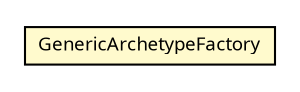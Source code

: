 #!/usr/local/bin/dot
#
# Class diagram 
# Generated by UMLGraph version R5_6 (http://www.umlgraph.org/)
#

digraph G {
	edge [fontname="Trebuchet MS",fontsize=10,labelfontname="Trebuchet MS",labelfontsize=10];
	node [fontname="Trebuchet MS",fontsize=10,shape=plaintext];
	nodesep=0.25;
	ranksep=0.5;
	// se.cambio.cds.model.archetype.dao.GenericArchetypeFactory
	c211057 [label=<<table title="se.cambio.cds.model.archetype.dao.GenericArchetypeFactory" border="0" cellborder="1" cellspacing="0" cellpadding="2" port="p" bgcolor="lemonChiffon" href="./GenericArchetypeFactory.html">
		<tr><td><table border="0" cellspacing="0" cellpadding="1">
<tr><td align="center" balign="center"><font face="Trebuchet MS"> GenericArchetypeFactory </font></td></tr>
		</table></td></tr>
		</table>>, URL="./GenericArchetypeFactory.html", fontname="Trebuchet MS", fontcolor="black", fontsize=9.0];
}

